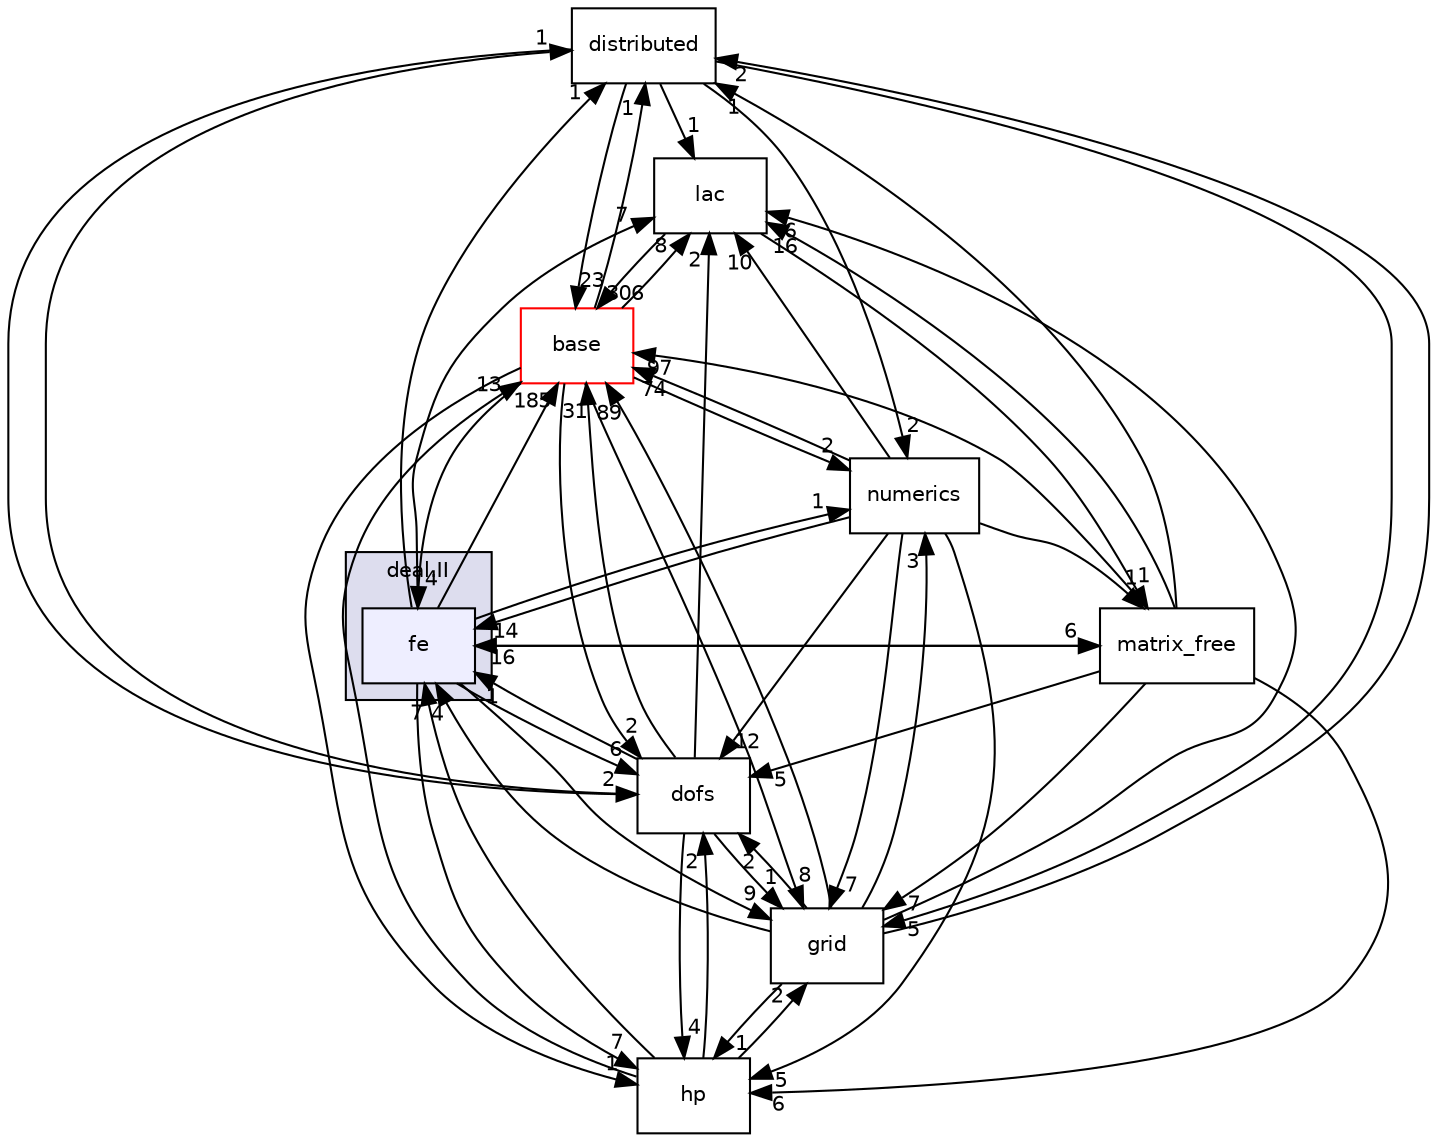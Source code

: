 digraph "include/deal.II/fe" {
  compound=true
  node [ fontsize="10", fontname="Helvetica"];
  edge [ labelfontsize="10", labelfontname="Helvetica"];
  subgraph clusterdir_ee90d91a514b839c31faec7a1d916f67 {
    graph [ bgcolor="#ddddee", pencolor="black", label="deal.II" fontname="Helvetica", fontsize="10", URL="dir_ee90d91a514b839c31faec7a1d916f67.html"]
  dir_9706acb4d69a98d7c15ebe226493116f [shape=box, label="fe", style="filled", fillcolor="#eeeeff", pencolor="black", URL="dir_9706acb4d69a98d7c15ebe226493116f.html"];
  }
  dir_273e60b3573ce9ad58a4d725e6a36523 [shape=box label="distributed" URL="dir_273e60b3573ce9ad58a4d725e6a36523.html"];
  dir_b2430326e20a3ae038db3bac19f0573b [shape=box label="lac" URL="dir_b2430326e20a3ae038db3bac19f0573b.html"];
  dir_4022f63979af12af4c32ec9a4562b2df [shape=box label="hp" URL="dir_4022f63979af12af4c32ec9a4562b2df.html"];
  dir_a933ab6cde53f9fa4d29dc295cb0ac5f [shape=box label="grid" URL="dir_a933ab6cde53f9fa4d29dc295cb0ac5f.html"];
  dir_90a2ad6518b731f1dc196d14153b8b6b [shape=box label="base" fillcolor="white" style="filled" color="red" URL="dir_90a2ad6518b731f1dc196d14153b8b6b.html"];
  dir_1a6d8571b8eba91bded1d6534762df79 [shape=box label="dofs" URL="dir_1a6d8571b8eba91bded1d6534762df79.html"];
  dir_5c2eb6d9a7a6f1e9cd32e0e8abf42ca6 [shape=box label="numerics" URL="dir_5c2eb6d9a7a6f1e9cd32e0e8abf42ca6.html"];
  dir_16ec7e00b3eaf1dbf09e67ec3cfcc7e2 [shape=box label="matrix_free" URL="dir_16ec7e00b3eaf1dbf09e67ec3cfcc7e2.html"];
  dir_273e60b3573ce9ad58a4d725e6a36523->dir_b2430326e20a3ae038db3bac19f0573b [headlabel="1", labeldistance=1.5 headhref="dir_000088_000013.html"];
  dir_273e60b3573ce9ad58a4d725e6a36523->dir_a933ab6cde53f9fa4d29dc295cb0ac5f [headlabel="5", labeldistance=1.5 headhref="dir_000088_000019.html"];
  dir_273e60b3573ce9ad58a4d725e6a36523->dir_90a2ad6518b731f1dc196d14153b8b6b [headlabel="23", labeldistance=1.5 headhref="dir_000088_000010.html"];
  dir_273e60b3573ce9ad58a4d725e6a36523->dir_1a6d8571b8eba91bded1d6534762df79 [headlabel="2", labeldistance=1.5 headhref="dir_000088_000094.html"];
  dir_273e60b3573ce9ad58a4d725e6a36523->dir_5c2eb6d9a7a6f1e9cd32e0e8abf42ca6 [headlabel="2", labeldistance=1.5 headhref="dir_000088_000089.html"];
  dir_b2430326e20a3ae038db3bac19f0573b->dir_90a2ad6518b731f1dc196d14153b8b6b [headlabel="306", labeldistance=1.5 headhref="dir_000013_000010.html"];
  dir_b2430326e20a3ae038db3bac19f0573b->dir_16ec7e00b3eaf1dbf09e67ec3cfcc7e2 [headlabel="1", labeldistance=1.5 headhref="dir_000013_000103.html"];
  dir_4022f63979af12af4c32ec9a4562b2df->dir_a933ab6cde53f9fa4d29dc295cb0ac5f [headlabel="2", labeldistance=1.5 headhref="dir_000097_000019.html"];
  dir_4022f63979af12af4c32ec9a4562b2df->dir_90a2ad6518b731f1dc196d14153b8b6b [headlabel="13", labeldistance=1.5 headhref="dir_000097_000010.html"];
  dir_4022f63979af12af4c32ec9a4562b2df->dir_1a6d8571b8eba91bded1d6534762df79 [headlabel="2", labeldistance=1.5 headhref="dir_000097_000094.html"];
  dir_4022f63979af12af4c32ec9a4562b2df->dir_9706acb4d69a98d7c15ebe226493116f [headlabel="7", labeldistance=1.5 headhref="dir_000097_000016.html"];
  dir_a933ab6cde53f9fa4d29dc295cb0ac5f->dir_273e60b3573ce9ad58a4d725e6a36523 [headlabel="2", labeldistance=1.5 headhref="dir_000019_000088.html"];
  dir_a933ab6cde53f9fa4d29dc295cb0ac5f->dir_b2430326e20a3ae038db3bac19f0573b [headlabel="6", labeldistance=1.5 headhref="dir_000019_000013.html"];
  dir_a933ab6cde53f9fa4d29dc295cb0ac5f->dir_4022f63979af12af4c32ec9a4562b2df [headlabel="1", labeldistance=1.5 headhref="dir_000019_000097.html"];
  dir_a933ab6cde53f9fa4d29dc295cb0ac5f->dir_90a2ad6518b731f1dc196d14153b8b6b [headlabel="89", labeldistance=1.5 headhref="dir_000019_000010.html"];
  dir_a933ab6cde53f9fa4d29dc295cb0ac5f->dir_1a6d8571b8eba91bded1d6534762df79 [headlabel="2", labeldistance=1.5 headhref="dir_000019_000094.html"];
  dir_a933ab6cde53f9fa4d29dc295cb0ac5f->dir_5c2eb6d9a7a6f1e9cd32e0e8abf42ca6 [headlabel="3", labeldistance=1.5 headhref="dir_000019_000089.html"];
  dir_a933ab6cde53f9fa4d29dc295cb0ac5f->dir_9706acb4d69a98d7c15ebe226493116f [headlabel="4", labeldistance=1.5 headhref="dir_000019_000016.html"];
  dir_90a2ad6518b731f1dc196d14153b8b6b->dir_273e60b3573ce9ad58a4d725e6a36523 [headlabel="1", labeldistance=1.5 headhref="dir_000010_000088.html"];
  dir_90a2ad6518b731f1dc196d14153b8b6b->dir_b2430326e20a3ae038db3bac19f0573b [headlabel="8", labeldistance=1.5 headhref="dir_000010_000013.html"];
  dir_90a2ad6518b731f1dc196d14153b8b6b->dir_4022f63979af12af4c32ec9a4562b2df [headlabel="1", labeldistance=1.5 headhref="dir_000010_000097.html"];
  dir_90a2ad6518b731f1dc196d14153b8b6b->dir_a933ab6cde53f9fa4d29dc295cb0ac5f [headlabel="8", labeldistance=1.5 headhref="dir_000010_000019.html"];
  dir_90a2ad6518b731f1dc196d14153b8b6b->dir_1a6d8571b8eba91bded1d6534762df79 [headlabel="2", labeldistance=1.5 headhref="dir_000010_000094.html"];
  dir_90a2ad6518b731f1dc196d14153b8b6b->dir_5c2eb6d9a7a6f1e9cd32e0e8abf42ca6 [headlabel="2", labeldistance=1.5 headhref="dir_000010_000089.html"];
  dir_90a2ad6518b731f1dc196d14153b8b6b->dir_9706acb4d69a98d7c15ebe226493116f [headlabel="4", labeldistance=1.5 headhref="dir_000010_000016.html"];
  dir_1a6d8571b8eba91bded1d6534762df79->dir_273e60b3573ce9ad58a4d725e6a36523 [headlabel="1", labeldistance=1.5 headhref="dir_000094_000088.html"];
  dir_1a6d8571b8eba91bded1d6534762df79->dir_b2430326e20a3ae038db3bac19f0573b [headlabel="2", labeldistance=1.5 headhref="dir_000094_000013.html"];
  dir_1a6d8571b8eba91bded1d6534762df79->dir_4022f63979af12af4c32ec9a4562b2df [headlabel="4", labeldistance=1.5 headhref="dir_000094_000097.html"];
  dir_1a6d8571b8eba91bded1d6534762df79->dir_a933ab6cde53f9fa4d29dc295cb0ac5f [headlabel="1", labeldistance=1.5 headhref="dir_000094_000019.html"];
  dir_1a6d8571b8eba91bded1d6534762df79->dir_90a2ad6518b731f1dc196d14153b8b6b [headlabel="31", labeldistance=1.5 headhref="dir_000094_000010.html"];
  dir_1a6d8571b8eba91bded1d6534762df79->dir_9706acb4d69a98d7c15ebe226493116f [headlabel="1", labeldistance=1.5 headhref="dir_000094_000016.html"];
  dir_5c2eb6d9a7a6f1e9cd32e0e8abf42ca6->dir_b2430326e20a3ae038db3bac19f0573b [headlabel="10", labeldistance=1.5 headhref="dir_000089_000013.html"];
  dir_5c2eb6d9a7a6f1e9cd32e0e8abf42ca6->dir_4022f63979af12af4c32ec9a4562b2df [headlabel="5", labeldistance=1.5 headhref="dir_000089_000097.html"];
  dir_5c2eb6d9a7a6f1e9cd32e0e8abf42ca6->dir_a933ab6cde53f9fa4d29dc295cb0ac5f [headlabel="7", labeldistance=1.5 headhref="dir_000089_000019.html"];
  dir_5c2eb6d9a7a6f1e9cd32e0e8abf42ca6->dir_90a2ad6518b731f1dc196d14153b8b6b [headlabel="74", labeldistance=1.5 headhref="dir_000089_000010.html"];
  dir_5c2eb6d9a7a6f1e9cd32e0e8abf42ca6->dir_1a6d8571b8eba91bded1d6534762df79 [headlabel="12", labeldistance=1.5 headhref="dir_000089_000094.html"];
  dir_5c2eb6d9a7a6f1e9cd32e0e8abf42ca6->dir_16ec7e00b3eaf1dbf09e67ec3cfcc7e2 [headlabel="1", labeldistance=1.5 headhref="dir_000089_000103.html"];
  dir_5c2eb6d9a7a6f1e9cd32e0e8abf42ca6->dir_9706acb4d69a98d7c15ebe226493116f [headlabel="14", labeldistance=1.5 headhref="dir_000089_000016.html"];
  dir_16ec7e00b3eaf1dbf09e67ec3cfcc7e2->dir_273e60b3573ce9ad58a4d725e6a36523 [headlabel="1", labeldistance=1.5 headhref="dir_000103_000088.html"];
  dir_16ec7e00b3eaf1dbf09e67ec3cfcc7e2->dir_b2430326e20a3ae038db3bac19f0573b [headlabel="16", labeldistance=1.5 headhref="dir_000103_000013.html"];
  dir_16ec7e00b3eaf1dbf09e67ec3cfcc7e2->dir_4022f63979af12af4c32ec9a4562b2df [headlabel="6", labeldistance=1.5 headhref="dir_000103_000097.html"];
  dir_16ec7e00b3eaf1dbf09e67ec3cfcc7e2->dir_a933ab6cde53f9fa4d29dc295cb0ac5f [headlabel="7", labeldistance=1.5 headhref="dir_000103_000019.html"];
  dir_16ec7e00b3eaf1dbf09e67ec3cfcc7e2->dir_90a2ad6518b731f1dc196d14153b8b6b [headlabel="97", labeldistance=1.5 headhref="dir_000103_000010.html"];
  dir_16ec7e00b3eaf1dbf09e67ec3cfcc7e2->dir_1a6d8571b8eba91bded1d6534762df79 [headlabel="5", labeldistance=1.5 headhref="dir_000103_000094.html"];
  dir_16ec7e00b3eaf1dbf09e67ec3cfcc7e2->dir_9706acb4d69a98d7c15ebe226493116f [headlabel="16", labeldistance=1.5 headhref="dir_000103_000016.html"];
  dir_9706acb4d69a98d7c15ebe226493116f->dir_273e60b3573ce9ad58a4d725e6a36523 [headlabel="1", labeldistance=1.5 headhref="dir_000016_000088.html"];
  dir_9706acb4d69a98d7c15ebe226493116f->dir_b2430326e20a3ae038db3bac19f0573b [headlabel="7", labeldistance=1.5 headhref="dir_000016_000013.html"];
  dir_9706acb4d69a98d7c15ebe226493116f->dir_4022f63979af12af4c32ec9a4562b2df [headlabel="7", labeldistance=1.5 headhref="dir_000016_000097.html"];
  dir_9706acb4d69a98d7c15ebe226493116f->dir_a933ab6cde53f9fa4d29dc295cb0ac5f [headlabel="9", labeldistance=1.5 headhref="dir_000016_000019.html"];
  dir_9706acb4d69a98d7c15ebe226493116f->dir_90a2ad6518b731f1dc196d14153b8b6b [headlabel="185", labeldistance=1.5 headhref="dir_000016_000010.html"];
  dir_9706acb4d69a98d7c15ebe226493116f->dir_1a6d8571b8eba91bded1d6534762df79 [headlabel="6", labeldistance=1.5 headhref="dir_000016_000094.html"];
  dir_9706acb4d69a98d7c15ebe226493116f->dir_5c2eb6d9a7a6f1e9cd32e0e8abf42ca6 [headlabel="1", labeldistance=1.5 headhref="dir_000016_000089.html"];
  dir_9706acb4d69a98d7c15ebe226493116f->dir_16ec7e00b3eaf1dbf09e67ec3cfcc7e2 [headlabel="6", labeldistance=1.5 headhref="dir_000016_000103.html"];
}
